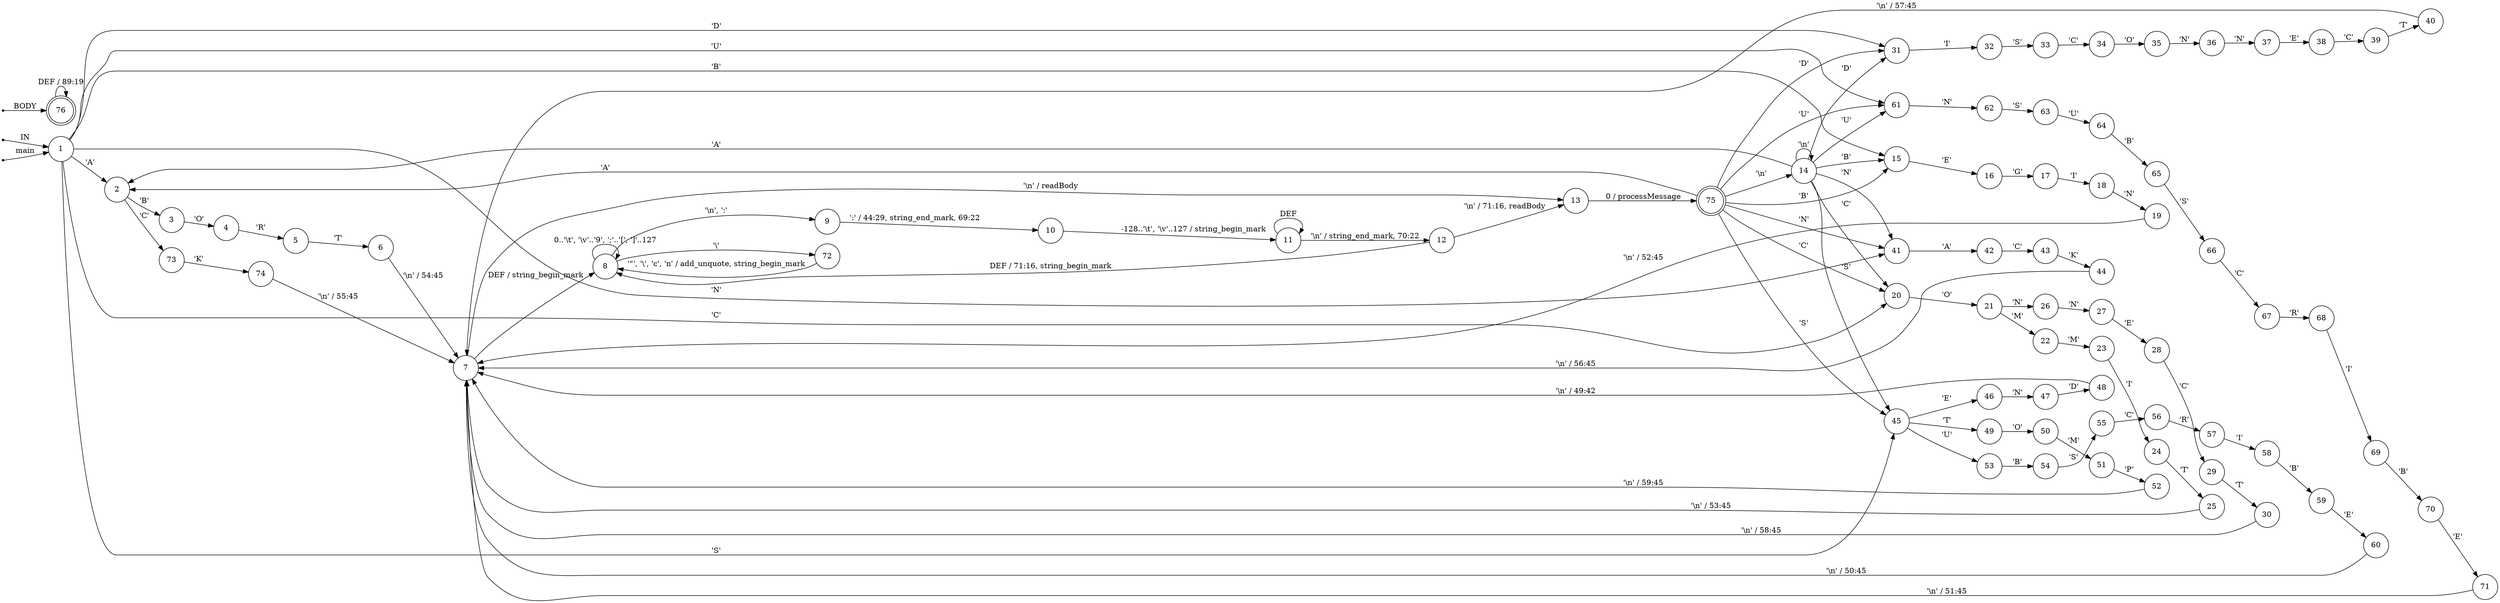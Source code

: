 digraph stomp_client_fsm {
	rankdir=LR;
	node [ shape = point ];
	ENTRY;
	en_76;
	en_1;
	node [ shape = circle, height = 0.2 ];
	node [ fixedsize = true, height = 0.65, shape = doublecircle ];
	75;
	76;
	node [ shape = circle ];
	1 -> 2 [ label = "'A'" ];
	1 -> 15 [ label = "'B'" ];
	1 -> 20 [ label = "'C'" ];
	1 -> 31 [ label = "'D'" ];
	1 -> 41 [ label = "'N'" ];
	1 -> 45 [ label = "'S'" ];
	1 -> 61 [ label = "'U'" ];
	2 -> 3 [ label = "'B'" ];
	2 -> 73 [ label = "'C'" ];
	3 -> 4 [ label = "'O'" ];
	4 -> 5 [ label = "'R'" ];
	5 -> 6 [ label = "'T'" ];
	6 -> 7 [ label = "'\\n' / 54:45" ];
	7 -> 13 [ label = "'\\n' / readBody" ];
	7 -> 8 [ label = "DEF / string_begin_mark" ];
	8 -> 8 [ label = "0..'\\t', '\\v'..'9', ';'..'[', ']'..127" ];
	8 -> 9 [ label = "'\\n', ':'" ];
	8 -> 72 [ label = "'\\'" ];
	9 -> 10 [ label = "':' / 44:29, string_end_mark, 69:22" ];
	10 -> 11 [ label = "-128..'\\t', '\\v'..127 / string_begin_mark" ];
	11 -> 12 [ label = "'\\n' / string_end_mark, 70:22" ];
	11 -> 11 [ label = "DEF" ];
	12 -> 13 [ label = "'\\n' / 71:16, readBody" ];
	12 -> 8 [ label = "DEF / 71:16, string_begin_mark" ];
	13 -> 75 [ label = "0 / processMessage" ];
	14 -> 14 [ label = "'\\n'" ];
	14 -> 2 [ label = "'A'" ];
	14 -> 15 [ label = "'B'" ];
	14 -> 20 [ label = "'C'" ];
	14 -> 31 [ label = "'D'" ];
	14 -> 41 [ label = "'N'" ];
	14 -> 45 [ label = "'S'" ];
	14 -> 61 [ label = "'U'" ];
	15 -> 16 [ label = "'E'" ];
	16 -> 17 [ label = "'G'" ];
	17 -> 18 [ label = "'I'" ];
	18 -> 19 [ label = "'N'" ];
	19 -> 7 [ label = "'\\n' / 52:45" ];
	20 -> 21 [ label = "'O'" ];
	21 -> 22 [ label = "'M'" ];
	21 -> 26 [ label = "'N'" ];
	22 -> 23 [ label = "'M'" ];
	23 -> 24 [ label = "'I'" ];
	24 -> 25 [ label = "'T'" ];
	25 -> 7 [ label = "'\\n' / 53:45" ];
	26 -> 27 [ label = "'N'" ];
	27 -> 28 [ label = "'E'" ];
	28 -> 29 [ label = "'C'" ];
	29 -> 30 [ label = "'T'" ];
	30 -> 7 [ label = "'\\n' / 58:45" ];
	31 -> 32 [ label = "'I'" ];
	32 -> 33 [ label = "'S'" ];
	33 -> 34 [ label = "'C'" ];
	34 -> 35 [ label = "'O'" ];
	35 -> 36 [ label = "'N'" ];
	36 -> 37 [ label = "'N'" ];
	37 -> 38 [ label = "'E'" ];
	38 -> 39 [ label = "'C'" ];
	39 -> 40 [ label = "'T'" ];
	40 -> 7 [ label = "'\\n' / 57:45" ];
	41 -> 42 [ label = "'A'" ];
	42 -> 43 [ label = "'C'" ];
	43 -> 44 [ label = "'K'" ];
	44 -> 7 [ label = "'\\n' / 56:45" ];
	45 -> 46 [ label = "'E'" ];
	45 -> 49 [ label = "'T'" ];
	45 -> 53 [ label = "'U'" ];
	46 -> 47 [ label = "'N'" ];
	47 -> 48 [ label = "'D'" ];
	48 -> 7 [ label = "'\\n' / 49:42" ];
	49 -> 50 [ label = "'O'" ];
	50 -> 51 [ label = "'M'" ];
	51 -> 52 [ label = "'P'" ];
	52 -> 7 [ label = "'\\n' / 59:45" ];
	53 -> 54 [ label = "'B'" ];
	54 -> 55 [ label = "'S'" ];
	55 -> 56 [ label = "'C'" ];
	56 -> 57 [ label = "'R'" ];
	57 -> 58 [ label = "'I'" ];
	58 -> 59 [ label = "'B'" ];
	59 -> 60 [ label = "'E'" ];
	60 -> 7 [ label = "'\\n' / 50:45" ];
	61 -> 62 [ label = "'N'" ];
	62 -> 63 [ label = "'S'" ];
	63 -> 64 [ label = "'U'" ];
	64 -> 65 [ label = "'B'" ];
	65 -> 66 [ label = "'S'" ];
	66 -> 67 [ label = "'C'" ];
	67 -> 68 [ label = "'R'" ];
	68 -> 69 [ label = "'I'" ];
	69 -> 70 [ label = "'B'" ];
	70 -> 71 [ label = "'E'" ];
	71 -> 7 [ label = "'\\n' / 51:45" ];
	72 -> 8 [ label = "'\"', '\\', 'c', 'n' / add_unquote, string_begin_mark" ];
	73 -> 74 [ label = "'K'" ];
	74 -> 7 [ label = "'\\n' / 55:45" ];
	75 -> 14 [ label = "'\\n'" ];
	75 -> 2 [ label = "'A'" ];
	75 -> 15 [ label = "'B'" ];
	75 -> 20 [ label = "'C'" ];
	75 -> 31 [ label = "'D'" ];
	75 -> 41 [ label = "'N'" ];
	75 -> 45 [ label = "'S'" ];
	75 -> 61 [ label = "'U'" ];
	76 -> 76 [ label = "DEF / 89:19" ];
	ENTRY -> 1 [ label = "IN" ];
	en_76 -> 76 [ label = "BODY" ];
	en_1 -> 1 [ label = "main" ];
}
